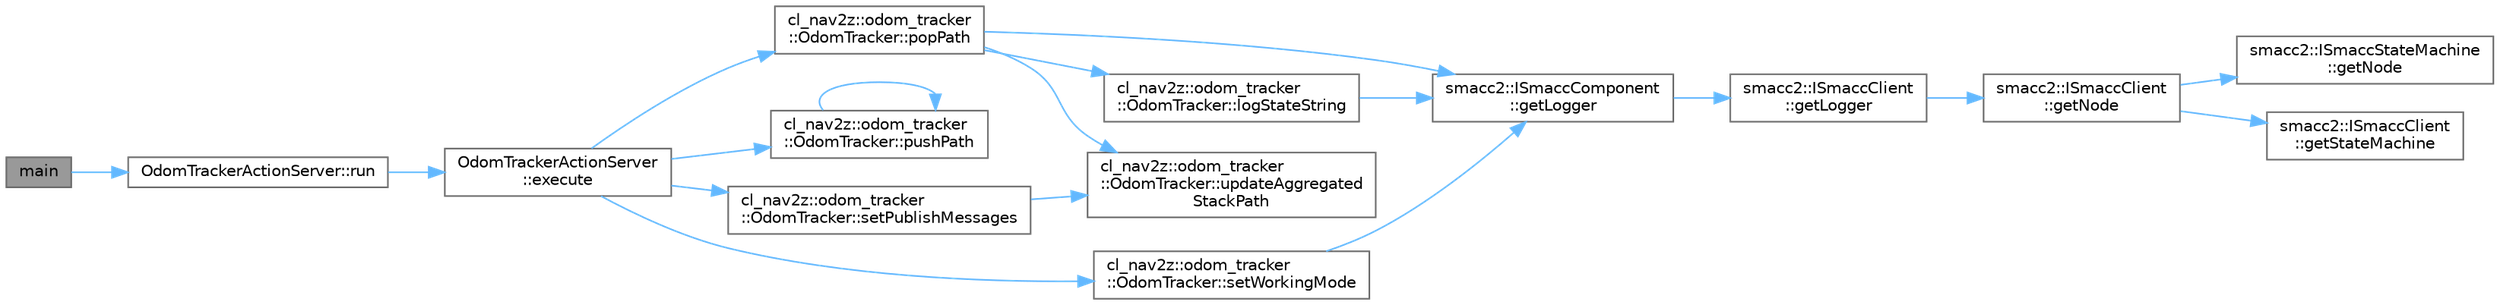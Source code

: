 digraph "main"
{
 // LATEX_PDF_SIZE
  bgcolor="transparent";
  edge [fontname=Helvetica,fontsize=10,labelfontname=Helvetica,labelfontsize=10];
  node [fontname=Helvetica,fontsize=10,shape=box,height=0.2,width=0.4];
  rankdir="LR";
  Node1 [label="main",height=0.2,width=0.4,color="gray40", fillcolor="grey60", style="filled", fontcolor="black",tooltip=" "];
  Node1 -> Node2 [color="steelblue1",style="solid"];
  Node2 [label="OdomTrackerActionServer::run",height=0.2,width=0.4,color="grey40", fillcolor="white", style="filled",URL="$classOdomTrackerActionServer.html#a8ab6984c7383949a048d72437e9f79d3",tooltip=" "];
  Node2 -> Node3 [color="steelblue1",style="solid"];
  Node3 [label="OdomTrackerActionServer\l::execute",height=0.2,width=0.4,color="grey40", fillcolor="white", style="filled",URL="$classOdomTrackerActionServer.html#afa69287377bb2a12c5346cbe8d68cb04",tooltip=" "];
  Node3 -> Node4 [color="steelblue1",style="solid"];
  Node4 [label="cl_nav2z::odom_tracker\l::OdomTracker::popPath",height=0.2,width=0.4,color="grey40", fillcolor="white", style="filled",URL="$classcl__nav2z_1_1odom__tracker_1_1OdomTracker.html#a97897e654afeb53e8a0ee2da6fdd91bf",tooltip=" "];
  Node4 -> Node5 [color="steelblue1",style="solid"];
  Node5 [label="smacc2::ISmaccComponent\l::getLogger",height=0.2,width=0.4,color="grey40", fillcolor="white", style="filled",URL="$classsmacc2_1_1ISmaccComponent.html#a77ee85823bab8d84edcdf5d28782b728",tooltip=" "];
  Node5 -> Node6 [color="steelblue1",style="solid"];
  Node6 [label="smacc2::ISmaccClient\l::getLogger",height=0.2,width=0.4,color="grey40", fillcolor="white", style="filled",URL="$classsmacc2_1_1ISmaccClient.html#aaa82b9e079d2faf7bf4ba3a4dfecbf89",tooltip=" "];
  Node6 -> Node7 [color="steelblue1",style="solid"];
  Node7 [label="smacc2::ISmaccClient\l::getNode",height=0.2,width=0.4,color="grey40", fillcolor="white", style="filled",URL="$classsmacc2_1_1ISmaccClient.html#a0d0d53879b63fd45c78aac1c711f8708",tooltip=" "];
  Node7 -> Node8 [color="steelblue1",style="solid"];
  Node8 [label="smacc2::ISmaccStateMachine\l::getNode",height=0.2,width=0.4,color="grey40", fillcolor="white", style="filled",URL="$classsmacc2_1_1ISmaccStateMachine.html#a2cf8b817f7e137fc648e373ae4614a2f",tooltip=" "];
  Node7 -> Node9 [color="steelblue1",style="solid"];
  Node9 [label="smacc2::ISmaccClient\l::getStateMachine",height=0.2,width=0.4,color="grey40", fillcolor="white", style="filled",URL="$classsmacc2_1_1ISmaccClient.html#a0e489e232e516e1fea5f026531e10973",tooltip=" "];
  Node4 -> Node10 [color="steelblue1",style="solid"];
  Node10 [label="cl_nav2z::odom_tracker\l::OdomTracker::logStateString",height=0.2,width=0.4,color="grey40", fillcolor="white", style="filled",URL="$classcl__nav2z_1_1odom__tracker_1_1OdomTracker.html#a57697a958bd3a83685994525235b5d2e",tooltip=" "];
  Node10 -> Node5 [color="steelblue1",style="solid"];
  Node4 -> Node11 [color="steelblue1",style="solid"];
  Node11 [label="cl_nav2z::odom_tracker\l::OdomTracker::updateAggregated\lStackPath",height=0.2,width=0.4,color="grey40", fillcolor="white", style="filled",URL="$classcl__nav2z_1_1odom__tracker_1_1OdomTracker.html#ac6cc30bd1e822ea075c2a1e1d1dc9ab9",tooltip=" "];
  Node3 -> Node12 [color="steelblue1",style="solid"];
  Node12 [label="cl_nav2z::odom_tracker\l::OdomTracker::pushPath",height=0.2,width=0.4,color="grey40", fillcolor="white", style="filled",URL="$classcl__nav2z_1_1odom__tracker_1_1OdomTracker.html#a053e983334ba4c2a69d4c17a7c82775f",tooltip=" "];
  Node12 -> Node12 [color="steelblue1",style="solid"];
  Node3 -> Node13 [color="steelblue1",style="solid"];
  Node13 [label="cl_nav2z::odom_tracker\l::OdomTracker::setPublishMessages",height=0.2,width=0.4,color="grey40", fillcolor="white", style="filled",URL="$classcl__nav2z_1_1odom__tracker_1_1OdomTracker.html#a5d67bc2cf4d9298779d661b8731f618d",tooltip=" "];
  Node13 -> Node11 [color="steelblue1",style="solid"];
  Node3 -> Node14 [color="steelblue1",style="solid"];
  Node14 [label="cl_nav2z::odom_tracker\l::OdomTracker::setWorkingMode",height=0.2,width=0.4,color="grey40", fillcolor="white", style="filled",URL="$classcl__nav2z_1_1odom__tracker_1_1OdomTracker.html#a90c99c722785303974f6e5690b8d8471",tooltip=" "];
  Node14 -> Node5 [color="steelblue1",style="solid"];
}
